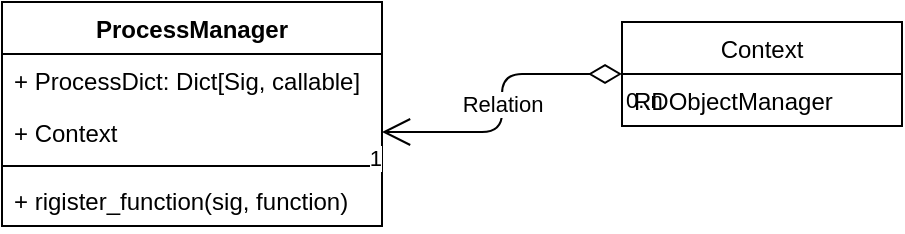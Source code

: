 <mxfile>
    <diagram id="cJxvf2S_9SFa7vJvZtPZ" name="第 1 页">
        <mxGraphModel dx="524" dy="655" grid="1" gridSize="10" guides="1" tooltips="1" connect="1" arrows="1" fold="1" page="1" pageScale="1" pageWidth="827" pageHeight="1169" math="0" shadow="0">
            <root>
                <mxCell id="0"/>
                <mxCell id="1" parent="0"/>
                <mxCell id="2" value="ProcessManager" style="swimlane;fontStyle=1;align=center;verticalAlign=top;childLayout=stackLayout;horizontal=1;startSize=26;horizontalStack=0;resizeParent=1;resizeParentMax=0;resizeLast=0;collapsible=1;marginBottom=0;" vertex="1" parent="1">
                    <mxGeometry x="80" y="50" width="190" height="112" as="geometry"/>
                </mxCell>
                <mxCell id="3" value="+ ProcessDict: Dict[Sig, callable]" style="text;strokeColor=none;fillColor=none;align=left;verticalAlign=top;spacingLeft=4;spacingRight=4;overflow=hidden;rotatable=0;points=[[0,0.5],[1,0.5]];portConstraint=eastwest;" vertex="1" parent="2">
                    <mxGeometry y="26" width="190" height="26" as="geometry"/>
                </mxCell>
                <mxCell id="6" value="+ Context" style="text;strokeColor=none;fillColor=none;align=left;verticalAlign=top;spacingLeft=4;spacingRight=4;overflow=hidden;rotatable=0;points=[[0,0.5],[1,0.5]];portConstraint=eastwest;" vertex="1" parent="2">
                    <mxGeometry y="52" width="190" height="26" as="geometry"/>
                </mxCell>
                <mxCell id="4" value="" style="line;strokeWidth=1;fillColor=none;align=left;verticalAlign=middle;spacingTop=-1;spacingLeft=3;spacingRight=3;rotatable=0;labelPosition=right;points=[];portConstraint=eastwest;strokeColor=inherit;" vertex="1" parent="2">
                    <mxGeometry y="78" width="190" height="8" as="geometry"/>
                </mxCell>
                <mxCell id="5" value="+ rigister_function(sig, function)" style="text;strokeColor=none;fillColor=none;align=left;verticalAlign=top;spacingLeft=4;spacingRight=4;overflow=hidden;rotatable=0;points=[[0,0.5],[1,0.5]];portConstraint=eastwest;" vertex="1" parent="2">
                    <mxGeometry y="86" width="190" height="26" as="geometry"/>
                </mxCell>
                <mxCell id="7" value="Relation" style="endArrow=open;html=1;endSize=12;startArrow=diamondThin;startSize=14;startFill=0;edgeStyle=orthogonalEdgeStyle;" edge="1" parent="1" source="10" target="6">
                    <mxGeometry relative="1" as="geometry">
                        <mxPoint x="420" y="115" as="sourcePoint"/>
                        <mxPoint x="260" y="120" as="targetPoint"/>
                    </mxGeometry>
                </mxCell>
                <mxCell id="8" value="0..n" style="edgeLabel;resizable=0;html=1;align=left;verticalAlign=top;" connectable="0" vertex="1" parent="7">
                    <mxGeometry x="-1" relative="1" as="geometry"/>
                </mxCell>
                <mxCell id="9" value="1" style="edgeLabel;resizable=0;html=1;align=right;verticalAlign=top;" connectable="0" vertex="1" parent="7">
                    <mxGeometry x="1" relative="1" as="geometry"/>
                </mxCell>
                <mxCell id="10" value="Context" style="swimlane;fontStyle=0;childLayout=stackLayout;horizontal=1;startSize=26;fillColor=none;horizontalStack=0;resizeParent=1;resizeParentMax=0;resizeLast=0;collapsible=1;marginBottom=0;" vertex="1" parent="1">
                    <mxGeometry x="390" y="60" width="140" height="52" as="geometry"/>
                </mxCell>
                <mxCell id="14" value="RDObjectManager" style="text;strokeColor=none;fillColor=none;align=left;verticalAlign=top;spacingLeft=4;spacingRight=4;overflow=hidden;rotatable=0;points=[[0,0.5],[1,0.5]];portConstraint=eastwest;" vertex="1" parent="10">
                    <mxGeometry y="26" width="140" height="26" as="geometry"/>
                </mxCell>
            </root>
        </mxGraphModel>
    </diagram>
</mxfile>